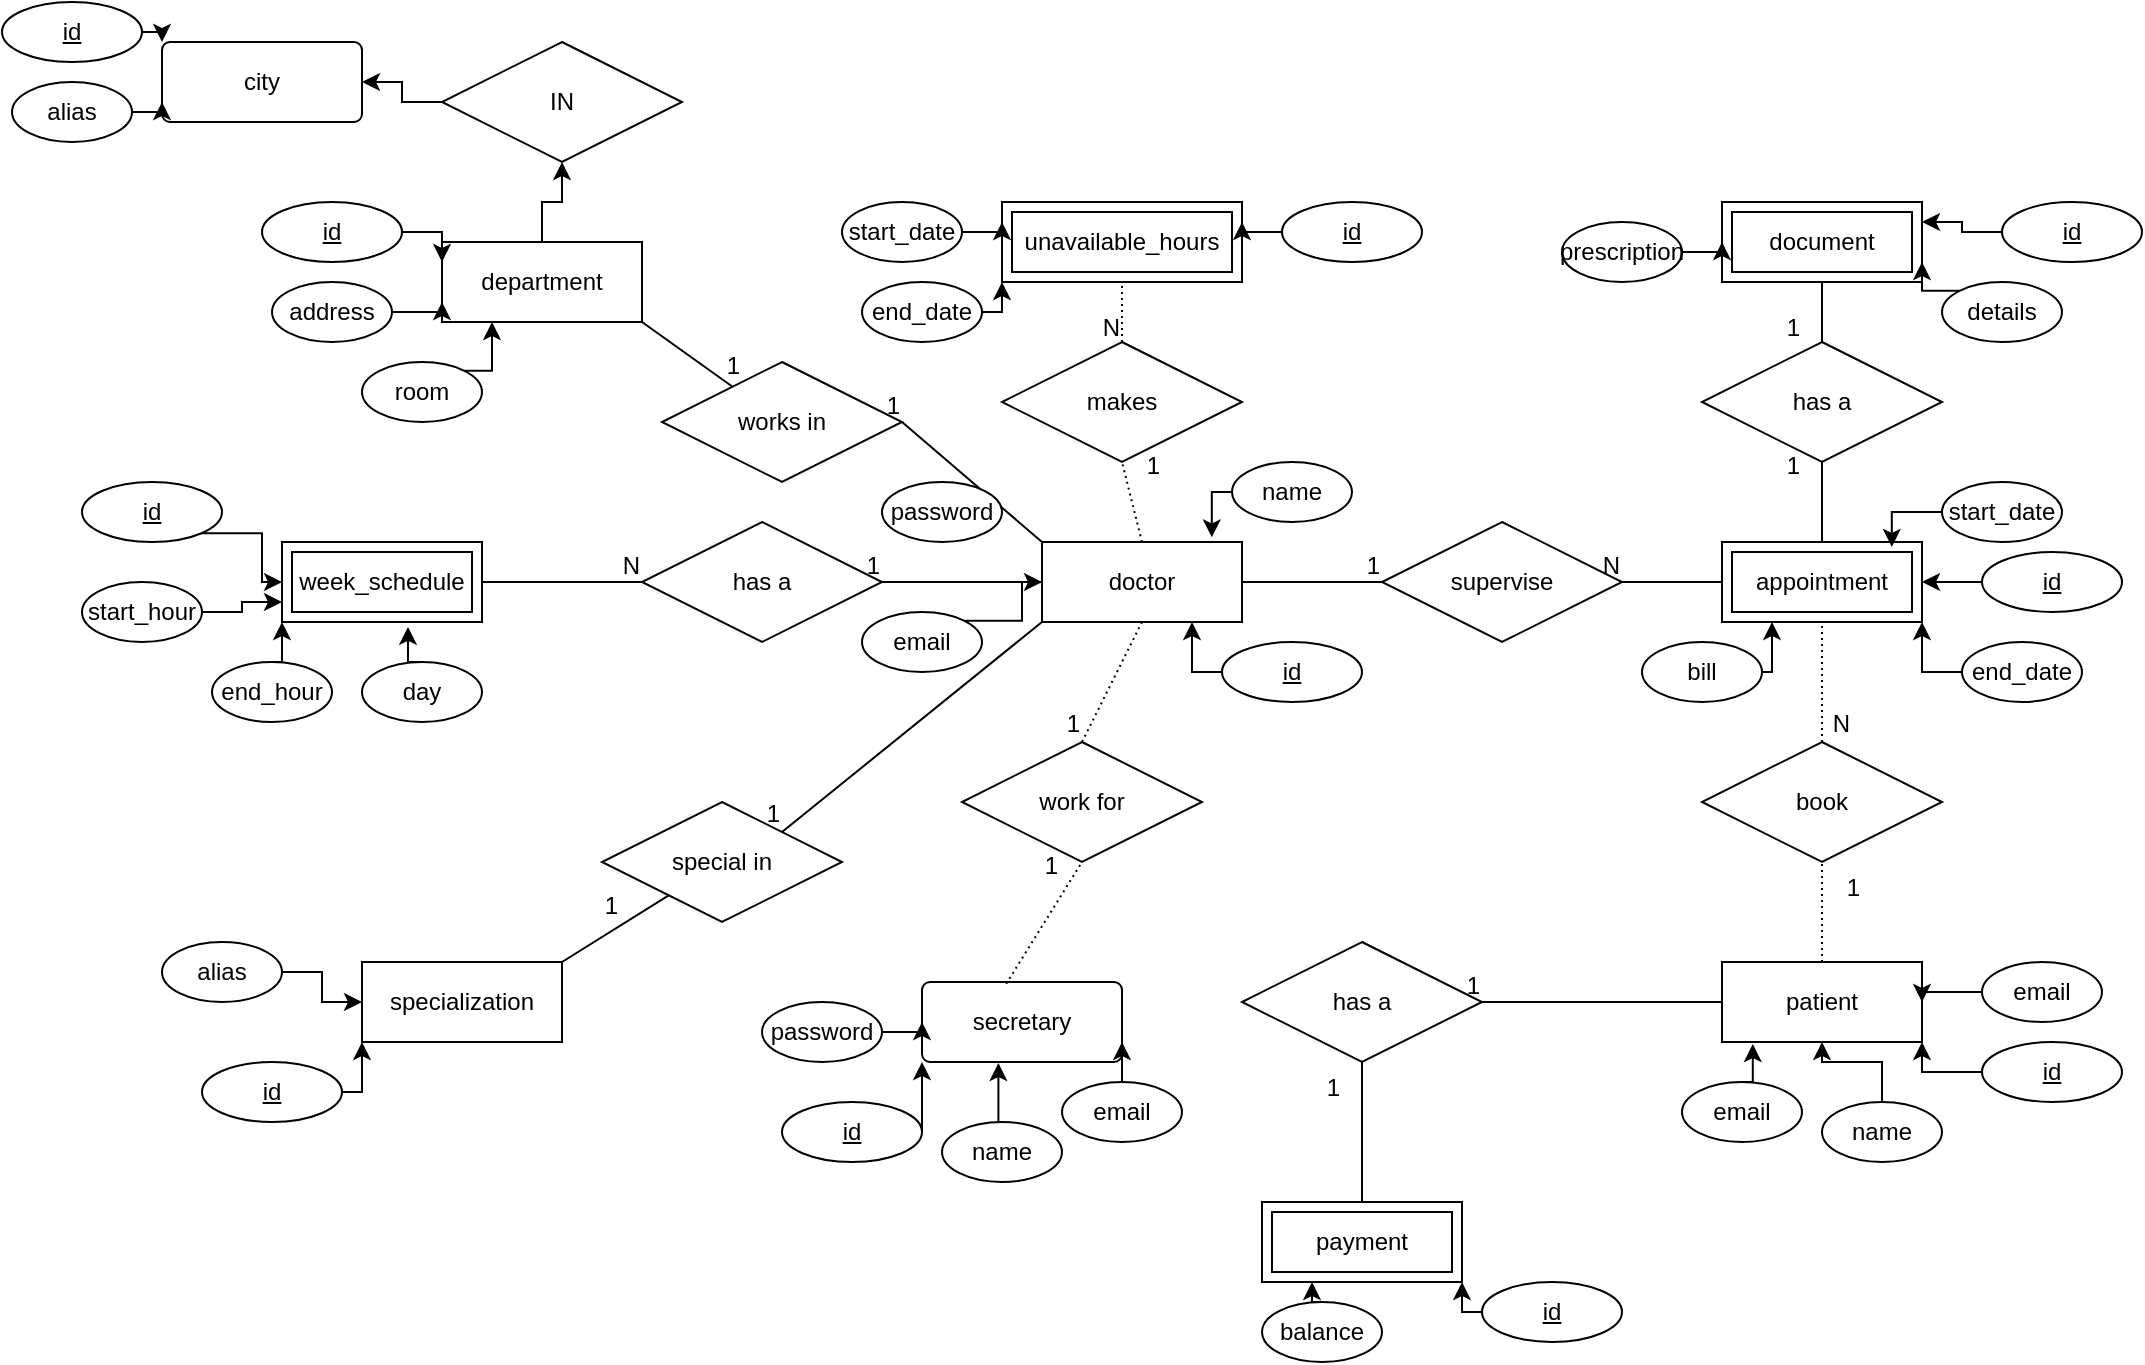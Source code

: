 <mxfile version="22.1.20" type="device">
  <diagram id="R2lEEEUBdFMjLlhIrx00" name="Page-1">
    <mxGraphModel dx="1477" dy="649" grid="1" gridSize="10" guides="1" tooltips="1" connect="1" arrows="1" fold="1" page="1" pageScale="1" pageWidth="1200" pageHeight="1920" math="0" shadow="0" extFonts="Permanent Marker^https://fonts.googleapis.com/css?family=Permanent+Marker">
      <root>
        <mxCell id="0" />
        <mxCell id="1" parent="0" />
        <mxCell id="HjqkrDRJ8IezmJWhLxWS-1" value="doctor" style="whiteSpace=wrap;html=1;align=center;" parent="1" vertex="1">
          <mxGeometry x="530" y="280" width="100" height="40" as="geometry" />
        </mxCell>
        <mxCell id="HjqkrDRJ8IezmJWhLxWS-2" value="appointment" style="shape=ext;margin=3;double=1;whiteSpace=wrap;html=1;align=center;" parent="1" vertex="1">
          <mxGeometry x="870" y="280" width="100" height="40" as="geometry" />
        </mxCell>
        <mxCell id="HjqkrDRJ8IezmJWhLxWS-3" value="patient" style="whiteSpace=wrap;html=1;align=center;" parent="1" vertex="1">
          <mxGeometry x="870" y="490" width="100" height="40" as="geometry" />
        </mxCell>
        <mxCell id="HjqkrDRJ8IezmJWhLxWS-4" value="supervise" style="shape=rhombus;perimeter=rhombusPerimeter;whiteSpace=wrap;html=1;align=center;" parent="1" vertex="1">
          <mxGeometry x="700" y="270" width="120" height="60" as="geometry" />
        </mxCell>
        <mxCell id="HjqkrDRJ8IezmJWhLxWS-5" value="book" style="shape=rhombus;perimeter=rhombusPerimeter;whiteSpace=wrap;html=1;align=center;" parent="1" vertex="1">
          <mxGeometry x="860" y="380" width="120" height="60" as="geometry" />
        </mxCell>
        <mxCell id="HjqkrDRJ8IezmJWhLxWS-6" value="secretary" style="rounded=1;arcSize=10;whiteSpace=wrap;html=1;align=center;" parent="1" vertex="1">
          <mxGeometry x="470" y="500" width="100" height="40" as="geometry" />
        </mxCell>
        <mxCell id="HjqkrDRJ8IezmJWhLxWS-7" value="work for" style="shape=rhombus;perimeter=rhombusPerimeter;whiteSpace=wrap;html=1;align=center;" parent="1" vertex="1">
          <mxGeometry x="490" y="380" width="120" height="60" as="geometry" />
        </mxCell>
        <mxCell id="HjqkrDRJ8IezmJWhLxWS-9" value="unavailable_hours" style="shape=ext;margin=3;double=1;whiteSpace=wrap;html=1;align=center;" parent="1" vertex="1">
          <mxGeometry x="510" y="110" width="120" height="40" as="geometry" />
        </mxCell>
        <mxCell id="HjqkrDRJ8IezmJWhLxWS-10" value="week_schedule" style="shape=ext;margin=3;double=1;whiteSpace=wrap;html=1;align=center;" parent="1" vertex="1">
          <mxGeometry x="150" y="280" width="100" height="40" as="geometry" />
        </mxCell>
        <mxCell id="HjqkrDRJ8IezmJWhLxWS-11" value="makes" style="shape=rhombus;perimeter=rhombusPerimeter;whiteSpace=wrap;html=1;align=center;" parent="1" vertex="1">
          <mxGeometry x="510" y="180" width="120" height="60" as="geometry" />
        </mxCell>
        <mxCell id="HjqkrDRJ8IezmJWhLxWS-12" value="has a" style="shape=rhombus;perimeter=rhombusPerimeter;whiteSpace=wrap;html=1;align=center;" parent="1" vertex="1">
          <mxGeometry x="330" y="270" width="120" height="60" as="geometry" />
        </mxCell>
        <mxCell id="HjqkrDRJ8IezmJWhLxWS-13" value="specialization" style="whiteSpace=wrap;html=1;align=center;" parent="1" vertex="1">
          <mxGeometry x="190" y="490" width="100" height="40" as="geometry" />
        </mxCell>
        <mxCell id="HjqkrDRJ8IezmJWhLxWS-14" value="special in" style="shape=rhombus;perimeter=rhombusPerimeter;whiteSpace=wrap;html=1;align=center;" parent="1" vertex="1">
          <mxGeometry x="310" y="410" width="120" height="60" as="geometry" />
        </mxCell>
        <mxCell id="KuMHuxVkpf0_pSYLcks3-3" style="edgeStyle=orthogonalEdgeStyle;rounded=0;orthogonalLoop=1;jettySize=auto;html=1;exitX=0.5;exitY=0;exitDx=0;exitDy=0;entryX=0.5;entryY=1;entryDx=0;entryDy=0;" edge="1" parent="1" source="HjqkrDRJ8IezmJWhLxWS-15" target="KuMHuxVkpf0_pSYLcks3-2">
          <mxGeometry relative="1" as="geometry" />
        </mxCell>
        <mxCell id="HjqkrDRJ8IezmJWhLxWS-15" value="department" style="whiteSpace=wrap;html=1;align=center;" parent="1" vertex="1">
          <mxGeometry x="230" y="130" width="100" height="40" as="geometry" />
        </mxCell>
        <mxCell id="HjqkrDRJ8IezmJWhLxWS-16" value="works in" style="shape=rhombus;perimeter=rhombusPerimeter;whiteSpace=wrap;html=1;align=center;" parent="1" vertex="1">
          <mxGeometry x="340" y="190" width="120" height="60" as="geometry" />
        </mxCell>
        <mxCell id="HjqkrDRJ8IezmJWhLxWS-18" value="payment" style="shape=ext;margin=3;double=1;whiteSpace=wrap;html=1;align=center;" parent="1" vertex="1">
          <mxGeometry x="640" y="610" width="100" height="40" as="geometry" />
        </mxCell>
        <mxCell id="HjqkrDRJ8IezmJWhLxWS-19" value="has a" style="shape=rhombus;perimeter=rhombusPerimeter;whiteSpace=wrap;html=1;align=center;" parent="1" vertex="1">
          <mxGeometry x="630" y="480" width="120" height="60" as="geometry" />
        </mxCell>
        <mxCell id="HjqkrDRJ8IezmJWhLxWS-24" value="" style="endArrow=none;html=1;rounded=0;" parent="1" source="HjqkrDRJ8IezmJWhLxWS-3" target="HjqkrDRJ8IezmJWhLxWS-19" edge="1">
          <mxGeometry relative="1" as="geometry">
            <mxPoint x="620" y="550" as="sourcePoint" />
            <mxPoint x="780" y="550" as="targetPoint" />
          </mxGeometry>
        </mxCell>
        <mxCell id="HjqkrDRJ8IezmJWhLxWS-25" value="1" style="resizable=0;html=1;whiteSpace=wrap;align=right;verticalAlign=bottom;" parent="HjqkrDRJ8IezmJWhLxWS-24" connectable="0" vertex="1">
          <mxGeometry x="1" relative="1" as="geometry" />
        </mxCell>
        <mxCell id="HjqkrDRJ8IezmJWhLxWS-26" value="" style="endArrow=none;html=1;rounded=0;exitX=0.5;exitY=0;exitDx=0;exitDy=0;entryX=0.5;entryY=1;entryDx=0;entryDy=0;" parent="1" source="HjqkrDRJ8IezmJWhLxWS-18" target="HjqkrDRJ8IezmJWhLxWS-19" edge="1">
          <mxGeometry relative="1" as="geometry">
            <mxPoint x="700" y="630" as="sourcePoint" />
            <mxPoint x="690" y="700" as="targetPoint" />
          </mxGeometry>
        </mxCell>
        <mxCell id="HjqkrDRJ8IezmJWhLxWS-27" value="1" style="resizable=0;html=1;whiteSpace=wrap;align=right;verticalAlign=bottom;" parent="HjqkrDRJ8IezmJWhLxWS-26" connectable="0" vertex="1">
          <mxGeometry x="1" relative="1" as="geometry">
            <mxPoint x="-10" y="21" as="offset" />
          </mxGeometry>
        </mxCell>
        <mxCell id="HjqkrDRJ8IezmJWhLxWS-28" value="" style="endArrow=none;html=1;rounded=0;exitX=1;exitY=0.5;exitDx=0;exitDy=0;entryX=0;entryY=0.5;entryDx=0;entryDy=0;" parent="1" source="HjqkrDRJ8IezmJWhLxWS-1" target="HjqkrDRJ8IezmJWhLxWS-4" edge="1">
          <mxGeometry relative="1" as="geometry">
            <mxPoint x="630" y="360" as="sourcePoint" />
            <mxPoint x="790" y="360" as="targetPoint" />
          </mxGeometry>
        </mxCell>
        <mxCell id="HjqkrDRJ8IezmJWhLxWS-29" value="1" style="resizable=0;html=1;whiteSpace=wrap;align=right;verticalAlign=bottom;" parent="HjqkrDRJ8IezmJWhLxWS-28" connectable="0" vertex="1">
          <mxGeometry x="1" relative="1" as="geometry" />
        </mxCell>
        <mxCell id="HjqkrDRJ8IezmJWhLxWS-30" value="" style="endArrow=none;html=1;rounded=0;entryX=1;entryY=0.5;entryDx=0;entryDy=0;exitX=0;exitY=0.5;exitDx=0;exitDy=0;" parent="1" source="HjqkrDRJ8IezmJWhLxWS-2" target="HjqkrDRJ8IezmJWhLxWS-4" edge="1">
          <mxGeometry relative="1" as="geometry">
            <mxPoint x="710" y="370" as="sourcePoint" />
            <mxPoint x="870" y="370" as="targetPoint" />
          </mxGeometry>
        </mxCell>
        <mxCell id="HjqkrDRJ8IezmJWhLxWS-31" value="N" style="resizable=0;html=1;whiteSpace=wrap;align=right;verticalAlign=bottom;" parent="HjqkrDRJ8IezmJWhLxWS-30" connectable="0" vertex="1">
          <mxGeometry x="1" relative="1" as="geometry" />
        </mxCell>
        <mxCell id="HjqkrDRJ8IezmJWhLxWS-34" value="" style="endArrow=none;html=1;rounded=0;dashed=1;dashPattern=1 2;entryX=0.5;entryY=1;entryDx=0;entryDy=0;exitX=0.5;exitY=0;exitDx=0;exitDy=0;" parent="1" source="HjqkrDRJ8IezmJWhLxWS-5" target="HjqkrDRJ8IezmJWhLxWS-2" edge="1">
          <mxGeometry relative="1" as="geometry">
            <mxPoint x="680" y="380" as="sourcePoint" />
            <mxPoint x="840" y="380" as="targetPoint" />
          </mxGeometry>
        </mxCell>
        <mxCell id="HjqkrDRJ8IezmJWhLxWS-36" value="" style="endArrow=none;html=1;rounded=0;dashed=1;dashPattern=1 2;exitX=0.421;exitY=0.023;exitDx=0;exitDy=0;exitPerimeter=0;entryX=0.5;entryY=1;entryDx=0;entryDy=0;" parent="1" source="HjqkrDRJ8IezmJWhLxWS-6" target="HjqkrDRJ8IezmJWhLxWS-7" edge="1">
          <mxGeometry relative="1" as="geometry">
            <mxPoint x="490" y="470" as="sourcePoint" />
            <mxPoint x="650" y="470" as="targetPoint" />
          </mxGeometry>
        </mxCell>
        <mxCell id="HjqkrDRJ8IezmJWhLxWS-37" value="1" style="resizable=0;html=1;whiteSpace=wrap;align=right;verticalAlign=bottom;" parent="HjqkrDRJ8IezmJWhLxWS-36" connectable="0" vertex="1">
          <mxGeometry x="1" relative="1" as="geometry">
            <mxPoint x="-10" y="10" as="offset" />
          </mxGeometry>
        </mxCell>
        <mxCell id="HjqkrDRJ8IezmJWhLxWS-38" value="" style="endArrow=none;html=1;rounded=0;dashed=1;dashPattern=1 2;entryX=0.5;entryY=0;entryDx=0;entryDy=0;exitX=0.5;exitY=1;exitDx=0;exitDy=0;" parent="1" source="HjqkrDRJ8IezmJWhLxWS-1" target="HjqkrDRJ8IezmJWhLxWS-7" edge="1">
          <mxGeometry relative="1" as="geometry">
            <mxPoint x="450" y="350" as="sourcePoint" />
            <mxPoint x="610" y="350" as="targetPoint" />
          </mxGeometry>
        </mxCell>
        <mxCell id="HjqkrDRJ8IezmJWhLxWS-39" value="1" style="resizable=0;html=1;whiteSpace=wrap;align=right;verticalAlign=bottom;" parent="HjqkrDRJ8IezmJWhLxWS-38" connectable="0" vertex="1">
          <mxGeometry x="1" relative="1" as="geometry" />
        </mxCell>
        <mxCell id="HjqkrDRJ8IezmJWhLxWS-42" value="" style="endArrow=none;html=1;rounded=0;entryX=1;entryY=0.5;entryDx=0;entryDy=0;exitX=0;exitY=0.5;exitDx=0;exitDy=0;" parent="1" source="HjqkrDRJ8IezmJWhLxWS-1" target="HjqkrDRJ8IezmJWhLxWS-12" edge="1">
          <mxGeometry relative="1" as="geometry">
            <mxPoint x="350" y="350" as="sourcePoint" />
            <mxPoint x="510" y="350" as="targetPoint" />
          </mxGeometry>
        </mxCell>
        <mxCell id="HjqkrDRJ8IezmJWhLxWS-43" value="1" style="resizable=0;html=1;whiteSpace=wrap;align=right;verticalAlign=bottom;" parent="HjqkrDRJ8IezmJWhLxWS-42" connectable="0" vertex="1">
          <mxGeometry x="1" relative="1" as="geometry" />
        </mxCell>
        <mxCell id="HjqkrDRJ8IezmJWhLxWS-44" value="" style="endArrow=none;html=1;rounded=0;dashed=1;dashPattern=1 2;exitX=0.5;exitY=0;exitDx=0;exitDy=0;entryX=0.5;entryY=1;entryDx=0;entryDy=0;" parent="1" source="HjqkrDRJ8IezmJWhLxWS-1" target="HjqkrDRJ8IezmJWhLxWS-11" edge="1">
          <mxGeometry relative="1" as="geometry">
            <mxPoint x="580" y="260" as="sourcePoint" />
            <mxPoint x="740" y="260" as="targetPoint" />
          </mxGeometry>
        </mxCell>
        <mxCell id="HjqkrDRJ8IezmJWhLxWS-45" value="1" style="resizable=0;html=1;whiteSpace=wrap;align=right;verticalAlign=bottom;" parent="HjqkrDRJ8IezmJWhLxWS-44" connectable="0" vertex="1">
          <mxGeometry x="1" relative="1" as="geometry">
            <mxPoint x="20" y="10" as="offset" />
          </mxGeometry>
        </mxCell>
        <mxCell id="HjqkrDRJ8IezmJWhLxWS-46" value="" style="endArrow=none;html=1;rounded=0;dashed=1;dashPattern=1 2;entryX=0.5;entryY=1;entryDx=0;entryDy=0;" parent="1" source="HjqkrDRJ8IezmJWhLxWS-11" target="HjqkrDRJ8IezmJWhLxWS-9" edge="1">
          <mxGeometry relative="1" as="geometry">
            <mxPoint x="570" y="180" as="sourcePoint" />
            <mxPoint x="730" y="180" as="targetPoint" />
          </mxGeometry>
        </mxCell>
        <mxCell id="HjqkrDRJ8IezmJWhLxWS-47" value="N" style="resizable=0;html=1;whiteSpace=wrap;align=right;verticalAlign=bottom;" parent="HjqkrDRJ8IezmJWhLxWS-46" connectable="0" vertex="1">
          <mxGeometry x="1" relative="1" as="geometry">
            <mxPoint y="31" as="offset" />
          </mxGeometry>
        </mxCell>
        <mxCell id="HjqkrDRJ8IezmJWhLxWS-48" value="" style="endArrow=none;html=1;rounded=0;exitX=0;exitY=0;exitDx=0;exitDy=0;entryX=1;entryY=0.5;entryDx=0;entryDy=0;" parent="1" source="HjqkrDRJ8IezmJWhLxWS-1" target="HjqkrDRJ8IezmJWhLxWS-16" edge="1">
          <mxGeometry relative="1" as="geometry">
            <mxPoint x="440" y="260" as="sourcePoint" />
            <mxPoint x="600" y="260" as="targetPoint" />
          </mxGeometry>
        </mxCell>
        <mxCell id="HjqkrDRJ8IezmJWhLxWS-49" value="1" style="resizable=0;html=1;whiteSpace=wrap;align=right;verticalAlign=bottom;" parent="HjqkrDRJ8IezmJWhLxWS-48" connectable="0" vertex="1">
          <mxGeometry x="1" relative="1" as="geometry" />
        </mxCell>
        <mxCell id="HjqkrDRJ8IezmJWhLxWS-50" value="" style="endArrow=none;html=1;rounded=0;entryX=1;entryY=1;entryDx=0;entryDy=0;" parent="1" source="HjqkrDRJ8IezmJWhLxWS-16" target="HjqkrDRJ8IezmJWhLxWS-15" edge="1">
          <mxGeometry relative="1" as="geometry">
            <mxPoint x="220" y="200" as="sourcePoint" />
            <mxPoint x="380" y="200" as="targetPoint" />
          </mxGeometry>
        </mxCell>
        <mxCell id="HjqkrDRJ8IezmJWhLxWS-51" value="1" style="resizable=0;html=1;whiteSpace=wrap;align=right;verticalAlign=bottom;" parent="HjqkrDRJ8IezmJWhLxWS-50" connectable="0" vertex="1">
          <mxGeometry x="1" relative="1" as="geometry">
            <mxPoint x="50" y="30" as="offset" />
          </mxGeometry>
        </mxCell>
        <mxCell id="HjqkrDRJ8IezmJWhLxWS-55" value="" style="endArrow=none;html=1;rounded=0;entryX=0;entryY=0.5;entryDx=0;entryDy=0;exitX=1;exitY=0.5;exitDx=0;exitDy=0;" parent="1" source="HjqkrDRJ8IezmJWhLxWS-10" target="HjqkrDRJ8IezmJWhLxWS-12" edge="1">
          <mxGeometry relative="1" as="geometry">
            <mxPoint x="160" y="390" as="sourcePoint" />
            <mxPoint x="320" y="390" as="targetPoint" />
          </mxGeometry>
        </mxCell>
        <mxCell id="HjqkrDRJ8IezmJWhLxWS-56" value="N" style="resizable=0;html=1;whiteSpace=wrap;align=right;verticalAlign=bottom;" parent="HjqkrDRJ8IezmJWhLxWS-55" connectable="0" vertex="1">
          <mxGeometry x="1" relative="1" as="geometry" />
        </mxCell>
        <mxCell id="HjqkrDRJ8IezmJWhLxWS-57" value="" style="endArrow=none;html=1;rounded=0;entryX=1;entryY=0;entryDx=0;entryDy=0;exitX=0;exitY=1;exitDx=0;exitDy=0;" parent="1" source="HjqkrDRJ8IezmJWhLxWS-1" target="HjqkrDRJ8IezmJWhLxWS-14" edge="1">
          <mxGeometry relative="1" as="geometry">
            <mxPoint x="240" y="350" as="sourcePoint" />
            <mxPoint x="400" y="350" as="targetPoint" />
          </mxGeometry>
        </mxCell>
        <mxCell id="HjqkrDRJ8IezmJWhLxWS-58" value="1" style="resizable=0;html=1;whiteSpace=wrap;align=right;verticalAlign=bottom;" parent="HjqkrDRJ8IezmJWhLxWS-57" connectable="0" vertex="1">
          <mxGeometry x="1" relative="1" as="geometry" />
        </mxCell>
        <mxCell id="HjqkrDRJ8IezmJWhLxWS-59" value="" style="endArrow=none;html=1;rounded=0;entryX=1;entryY=0;entryDx=0;entryDy=0;" parent="1" source="HjqkrDRJ8IezmJWhLxWS-14" target="HjqkrDRJ8IezmJWhLxWS-13" edge="1">
          <mxGeometry relative="1" as="geometry">
            <mxPoint x="130" y="420" as="sourcePoint" />
            <mxPoint x="290" y="420" as="targetPoint" />
          </mxGeometry>
        </mxCell>
        <mxCell id="HjqkrDRJ8IezmJWhLxWS-60" value="1" style="resizable=0;html=1;whiteSpace=wrap;align=right;verticalAlign=bottom;" parent="HjqkrDRJ8IezmJWhLxWS-59" connectable="0" vertex="1">
          <mxGeometry x="1" relative="1" as="geometry">
            <mxPoint x="30" y="-20" as="offset" />
          </mxGeometry>
        </mxCell>
        <mxCell id="HjqkrDRJ8IezmJWhLxWS-62" value="document" style="shape=ext;margin=3;double=1;whiteSpace=wrap;html=1;align=center;" parent="1" vertex="1">
          <mxGeometry x="870" y="110" width="100" height="40" as="geometry" />
        </mxCell>
        <mxCell id="HjqkrDRJ8IezmJWhLxWS-63" value="has a" style="shape=rhombus;perimeter=rhombusPerimeter;whiteSpace=wrap;html=1;align=center;" parent="1" vertex="1">
          <mxGeometry x="860" y="180" width="120" height="60" as="geometry" />
        </mxCell>
        <mxCell id="HjqkrDRJ8IezmJWhLxWS-64" value="" style="endArrow=none;html=1;rounded=0;entryX=0.5;entryY=1;entryDx=0;entryDy=0;exitX=0.5;exitY=0;exitDx=0;exitDy=0;" parent="1" source="HjqkrDRJ8IezmJWhLxWS-2" target="HjqkrDRJ8IezmJWhLxWS-63" edge="1">
          <mxGeometry relative="1" as="geometry">
            <mxPoint x="810" y="260" as="sourcePoint" />
            <mxPoint x="970" y="260" as="targetPoint" />
          </mxGeometry>
        </mxCell>
        <mxCell id="HjqkrDRJ8IezmJWhLxWS-65" value="1" style="resizable=0;html=1;whiteSpace=wrap;align=right;verticalAlign=bottom;" parent="HjqkrDRJ8IezmJWhLxWS-64" connectable="0" vertex="1">
          <mxGeometry x="1" relative="1" as="geometry">
            <mxPoint x="-10" y="10" as="offset" />
          </mxGeometry>
        </mxCell>
        <mxCell id="HjqkrDRJ8IezmJWhLxWS-66" value="" style="endArrow=none;html=1;rounded=0;entryX=0.5;entryY=1;entryDx=0;entryDy=0;exitX=0.5;exitY=0;exitDx=0;exitDy=0;" parent="1" source="HjqkrDRJ8IezmJWhLxWS-63" target="HjqkrDRJ8IezmJWhLxWS-62" edge="1">
          <mxGeometry relative="1" as="geometry">
            <mxPoint x="720" y="180" as="sourcePoint" />
            <mxPoint x="880" y="180" as="targetPoint" />
          </mxGeometry>
        </mxCell>
        <mxCell id="HjqkrDRJ8IezmJWhLxWS-67" value="1" style="resizable=0;html=1;whiteSpace=wrap;align=right;verticalAlign=bottom;" parent="HjqkrDRJ8IezmJWhLxWS-66" connectable="0" vertex="1">
          <mxGeometry x="1" relative="1" as="geometry">
            <mxPoint x="-10" y="31" as="offset" />
          </mxGeometry>
        </mxCell>
        <mxCell id="HjqkrDRJ8IezmJWhLxWS-70" value="" style="endArrow=none;html=1;rounded=0;dashed=1;dashPattern=1 2;exitX=0.5;exitY=0;exitDx=0;exitDy=0;entryX=0.5;entryY=1;entryDx=0;entryDy=0;" parent="1" source="HjqkrDRJ8IezmJWhLxWS-3" target="HjqkrDRJ8IezmJWhLxWS-5" edge="1">
          <mxGeometry relative="1" as="geometry">
            <mxPoint x="900" y="460" as="sourcePoint" />
            <mxPoint x="1060" y="460" as="targetPoint" />
          </mxGeometry>
        </mxCell>
        <mxCell id="HjqkrDRJ8IezmJWhLxWS-71" value="1" style="resizable=0;html=1;whiteSpace=wrap;align=right;verticalAlign=bottom;" parent="HjqkrDRJ8IezmJWhLxWS-70" connectable="0" vertex="1">
          <mxGeometry x="1" relative="1" as="geometry">
            <mxPoint x="20" y="21" as="offset" />
          </mxGeometry>
        </mxCell>
        <mxCell id="HjqkrDRJ8IezmJWhLxWS-72" value="N" style="resizable=0;html=1;whiteSpace=wrap;align=right;verticalAlign=bottom;" parent="1" connectable="0" vertex="1">
          <mxGeometry x="930" y="390.002" as="geometry">
            <mxPoint x="5" y="-11" as="offset" />
          </mxGeometry>
        </mxCell>
        <mxCell id="pNNl9wWvQv2_d3Wa4iCp-19" style="edgeStyle=orthogonalEdgeStyle;rounded=0;orthogonalLoop=1;jettySize=auto;html=1;exitX=0;exitY=0.5;exitDx=0;exitDy=0;entryX=1;entryY=0.25;entryDx=0;entryDy=0;" parent="1" source="pNNl9wWvQv2_d3Wa4iCp-1" target="HjqkrDRJ8IezmJWhLxWS-9" edge="1">
          <mxGeometry relative="1" as="geometry" />
        </mxCell>
        <mxCell id="pNNl9wWvQv2_d3Wa4iCp-1" value="id" style="ellipse;whiteSpace=wrap;html=1;align=center;fontStyle=4;" parent="1" vertex="1">
          <mxGeometry x="650" y="110" width="70" height="30" as="geometry" />
        </mxCell>
        <mxCell id="pNNl9wWvQv2_d3Wa4iCp-12" style="edgeStyle=orthogonalEdgeStyle;rounded=0;orthogonalLoop=1;jettySize=auto;html=1;exitX=0;exitY=0.5;exitDx=0;exitDy=0;entryX=1;entryY=0.5;entryDx=0;entryDy=0;" parent="1" source="pNNl9wWvQv2_d3Wa4iCp-2" target="HjqkrDRJ8IezmJWhLxWS-2" edge="1">
          <mxGeometry relative="1" as="geometry" />
        </mxCell>
        <mxCell id="pNNl9wWvQv2_d3Wa4iCp-2" value="id" style="ellipse;whiteSpace=wrap;html=1;align=center;fontStyle=4;" parent="1" vertex="1">
          <mxGeometry x="1000" y="285" width="70" height="30" as="geometry" />
        </mxCell>
        <mxCell id="pNNl9wWvQv2_d3Wa4iCp-11" style="edgeStyle=orthogonalEdgeStyle;rounded=0;orthogonalLoop=1;jettySize=auto;html=1;exitX=0;exitY=0.5;exitDx=0;exitDy=0;entryX=1;entryY=0.25;entryDx=0;entryDy=0;" parent="1" source="pNNl9wWvQv2_d3Wa4iCp-3" target="HjqkrDRJ8IezmJWhLxWS-62" edge="1">
          <mxGeometry relative="1" as="geometry" />
        </mxCell>
        <mxCell id="pNNl9wWvQv2_d3Wa4iCp-3" value="id" style="ellipse;whiteSpace=wrap;html=1;align=center;fontStyle=4;" parent="1" vertex="1">
          <mxGeometry x="1010" y="110" width="70" height="30" as="geometry" />
        </mxCell>
        <mxCell id="pNNl9wWvQv2_d3Wa4iCp-20" style="edgeStyle=orthogonalEdgeStyle;rounded=0;orthogonalLoop=1;jettySize=auto;html=1;exitX=0;exitY=0.5;exitDx=0;exitDy=0;entryX=0.75;entryY=1;entryDx=0;entryDy=0;" parent="1" source="pNNl9wWvQv2_d3Wa4iCp-4" target="HjqkrDRJ8IezmJWhLxWS-1" edge="1">
          <mxGeometry relative="1" as="geometry" />
        </mxCell>
        <mxCell id="pNNl9wWvQv2_d3Wa4iCp-4" value="id" style="ellipse;whiteSpace=wrap;html=1;align=center;fontStyle=4;" parent="1" vertex="1">
          <mxGeometry x="620" y="330" width="70" height="30" as="geometry" />
        </mxCell>
        <mxCell id="pNNl9wWvQv2_d3Wa4iCp-18" style="edgeStyle=orthogonalEdgeStyle;rounded=0;orthogonalLoop=1;jettySize=auto;html=1;exitX=1;exitY=0.5;exitDx=0;exitDy=0;entryX=0;entryY=0.25;entryDx=0;entryDy=0;" parent="1" source="pNNl9wWvQv2_d3Wa4iCp-5" target="HjqkrDRJ8IezmJWhLxWS-15" edge="1">
          <mxGeometry relative="1" as="geometry" />
        </mxCell>
        <mxCell id="pNNl9wWvQv2_d3Wa4iCp-5" value="id" style="ellipse;whiteSpace=wrap;html=1;align=center;fontStyle=4;" parent="1" vertex="1">
          <mxGeometry x="140" y="110" width="70" height="30" as="geometry" />
        </mxCell>
        <mxCell id="pNNl9wWvQv2_d3Wa4iCp-13" style="edgeStyle=orthogonalEdgeStyle;rounded=0;orthogonalLoop=1;jettySize=auto;html=1;exitX=0;exitY=0.5;exitDx=0;exitDy=0;entryX=1;entryY=1;entryDx=0;entryDy=0;" parent="1" source="pNNl9wWvQv2_d3Wa4iCp-6" target="HjqkrDRJ8IezmJWhLxWS-3" edge="1">
          <mxGeometry relative="1" as="geometry" />
        </mxCell>
        <mxCell id="pNNl9wWvQv2_d3Wa4iCp-6" value="id" style="ellipse;whiteSpace=wrap;html=1;align=center;fontStyle=4;" parent="1" vertex="1">
          <mxGeometry x="1000" y="530" width="70" height="30" as="geometry" />
        </mxCell>
        <mxCell id="pNNl9wWvQv2_d3Wa4iCp-14" style="edgeStyle=orthogonalEdgeStyle;rounded=0;orthogonalLoop=1;jettySize=auto;html=1;exitX=0;exitY=0.5;exitDx=0;exitDy=0;entryX=1;entryY=1;entryDx=0;entryDy=0;" parent="1" source="pNNl9wWvQv2_d3Wa4iCp-7" target="HjqkrDRJ8IezmJWhLxWS-18" edge="1">
          <mxGeometry relative="1" as="geometry" />
        </mxCell>
        <mxCell id="pNNl9wWvQv2_d3Wa4iCp-7" value="id" style="ellipse;whiteSpace=wrap;html=1;align=center;fontStyle=4;" parent="1" vertex="1">
          <mxGeometry x="750" y="650" width="70" height="30" as="geometry" />
        </mxCell>
        <mxCell id="pNNl9wWvQv2_d3Wa4iCp-15" style="edgeStyle=orthogonalEdgeStyle;rounded=0;orthogonalLoop=1;jettySize=auto;html=1;exitX=1;exitY=0.5;exitDx=0;exitDy=0;entryX=0;entryY=1;entryDx=0;entryDy=0;" parent="1" source="pNNl9wWvQv2_d3Wa4iCp-8" target="HjqkrDRJ8IezmJWhLxWS-6" edge="1">
          <mxGeometry relative="1" as="geometry" />
        </mxCell>
        <mxCell id="pNNl9wWvQv2_d3Wa4iCp-8" value="id" style="ellipse;whiteSpace=wrap;html=1;align=center;fontStyle=4;" parent="1" vertex="1">
          <mxGeometry x="400" y="560" width="70" height="30" as="geometry" />
        </mxCell>
        <mxCell id="pNNl9wWvQv2_d3Wa4iCp-17" style="edgeStyle=orthogonalEdgeStyle;rounded=0;orthogonalLoop=1;jettySize=auto;html=1;exitX=1;exitY=1;exitDx=0;exitDy=0;entryX=0;entryY=0.5;entryDx=0;entryDy=0;" parent="1" source="pNNl9wWvQv2_d3Wa4iCp-9" target="HjqkrDRJ8IezmJWhLxWS-10" edge="1">
          <mxGeometry relative="1" as="geometry" />
        </mxCell>
        <mxCell id="pNNl9wWvQv2_d3Wa4iCp-9" value="id" style="ellipse;whiteSpace=wrap;html=1;align=center;fontStyle=4;" parent="1" vertex="1">
          <mxGeometry x="50" y="250" width="70" height="30" as="geometry" />
        </mxCell>
        <mxCell id="pNNl9wWvQv2_d3Wa4iCp-21" style="edgeStyle=orthogonalEdgeStyle;rounded=0;orthogonalLoop=1;jettySize=auto;html=1;exitX=1;exitY=0.5;exitDx=0;exitDy=0;entryX=0;entryY=1;entryDx=0;entryDy=0;" parent="1" source="pNNl9wWvQv2_d3Wa4iCp-16" target="HjqkrDRJ8IezmJWhLxWS-13" edge="1">
          <mxGeometry relative="1" as="geometry" />
        </mxCell>
        <mxCell id="pNNl9wWvQv2_d3Wa4iCp-16" value="id" style="ellipse;whiteSpace=wrap;html=1;align=center;fontStyle=4;" parent="1" vertex="1">
          <mxGeometry x="110" y="540" width="70" height="30" as="geometry" />
        </mxCell>
        <mxCell id="pNNl9wWvQv2_d3Wa4iCp-24" value="name" style="ellipse;whiteSpace=wrap;html=1;align=center;" parent="1" vertex="1">
          <mxGeometry x="480" y="570" width="60" height="30" as="geometry" />
        </mxCell>
        <mxCell id="pNNl9wWvQv2_d3Wa4iCp-27" style="edgeStyle=orthogonalEdgeStyle;rounded=0;orthogonalLoop=1;jettySize=auto;html=1;exitX=0.5;exitY=0;exitDx=0;exitDy=0;entryX=0.5;entryY=1;entryDx=0;entryDy=0;" parent="1" source="pNNl9wWvQv2_d3Wa4iCp-25" target="HjqkrDRJ8IezmJWhLxWS-3" edge="1">
          <mxGeometry relative="1" as="geometry" />
        </mxCell>
        <mxCell id="pNNl9wWvQv2_d3Wa4iCp-25" value="name" style="ellipse;whiteSpace=wrap;html=1;align=center;" parent="1" vertex="1">
          <mxGeometry x="920" y="560" width="60" height="30" as="geometry" />
        </mxCell>
        <mxCell id="pNNl9wWvQv2_d3Wa4iCp-26" value="name" style="ellipse;whiteSpace=wrap;html=1;align=center;" parent="1" vertex="1">
          <mxGeometry x="625" y="240" width="60" height="30" as="geometry" />
        </mxCell>
        <mxCell id="pNNl9wWvQv2_d3Wa4iCp-28" style="edgeStyle=orthogonalEdgeStyle;rounded=0;orthogonalLoop=1;jettySize=auto;html=1;exitX=0.5;exitY=0;exitDx=0;exitDy=0;entryX=0.382;entryY=1.013;entryDx=0;entryDy=0;entryPerimeter=0;" parent="1" source="pNNl9wWvQv2_d3Wa4iCp-24" target="HjqkrDRJ8IezmJWhLxWS-6" edge="1">
          <mxGeometry relative="1" as="geometry" />
        </mxCell>
        <mxCell id="pNNl9wWvQv2_d3Wa4iCp-29" style="edgeStyle=orthogonalEdgeStyle;rounded=0;orthogonalLoop=1;jettySize=auto;html=1;exitX=0;exitY=0.5;exitDx=0;exitDy=0;entryX=0.849;entryY=-0.058;entryDx=0;entryDy=0;entryPerimeter=0;" parent="1" source="pNNl9wWvQv2_d3Wa4iCp-26" target="HjqkrDRJ8IezmJWhLxWS-1" edge="1">
          <mxGeometry relative="1" as="geometry" />
        </mxCell>
        <mxCell id="pNNl9wWvQv2_d3Wa4iCp-30" value="email" style="ellipse;whiteSpace=wrap;html=1;align=center;" parent="1" vertex="1">
          <mxGeometry x="850" y="550" width="60" height="30" as="geometry" />
        </mxCell>
        <mxCell id="pNNl9wWvQv2_d3Wa4iCp-37" style="edgeStyle=orthogonalEdgeStyle;rounded=0;orthogonalLoop=1;jettySize=auto;html=1;exitX=0.5;exitY=0;exitDx=0;exitDy=0;entryX=1;entryY=0.75;entryDx=0;entryDy=0;" parent="1" source="pNNl9wWvQv2_d3Wa4iCp-34" target="HjqkrDRJ8IezmJWhLxWS-6" edge="1">
          <mxGeometry relative="1" as="geometry" />
        </mxCell>
        <mxCell id="pNNl9wWvQv2_d3Wa4iCp-34" value="email" style="ellipse;whiteSpace=wrap;html=1;align=center;" parent="1" vertex="1">
          <mxGeometry x="540" y="550" width="60" height="30" as="geometry" />
        </mxCell>
        <mxCell id="pNNl9wWvQv2_d3Wa4iCp-36" style="edgeStyle=orthogonalEdgeStyle;rounded=0;orthogonalLoop=1;jettySize=auto;html=1;exitX=1;exitY=0;exitDx=0;exitDy=0;entryX=0;entryY=0.5;entryDx=0;entryDy=0;" parent="1" source="pNNl9wWvQv2_d3Wa4iCp-35" target="HjqkrDRJ8IezmJWhLxWS-1" edge="1">
          <mxGeometry relative="1" as="geometry" />
        </mxCell>
        <mxCell id="pNNl9wWvQv2_d3Wa4iCp-35" value="email" style="ellipse;whiteSpace=wrap;html=1;align=center;" parent="1" vertex="1">
          <mxGeometry x="440" y="315" width="60" height="30" as="geometry" />
        </mxCell>
        <mxCell id="pNNl9wWvQv2_d3Wa4iCp-38" style="edgeStyle=orthogonalEdgeStyle;rounded=0;orthogonalLoop=1;jettySize=auto;html=1;exitX=0.5;exitY=0;exitDx=0;exitDy=0;entryX=0.154;entryY=1.025;entryDx=0;entryDy=0;entryPerimeter=0;" parent="1" source="pNNl9wWvQv2_d3Wa4iCp-30" target="HjqkrDRJ8IezmJWhLxWS-3" edge="1">
          <mxGeometry relative="1" as="geometry" />
        </mxCell>
        <mxCell id="pNNl9wWvQv2_d3Wa4iCp-39" value="password" style="ellipse;whiteSpace=wrap;html=1;align=center;" parent="1" vertex="1">
          <mxGeometry x="450" y="250" width="60" height="30" as="geometry" />
        </mxCell>
        <mxCell id="pNNl9wWvQv2_d3Wa4iCp-43" style="edgeStyle=orthogonalEdgeStyle;rounded=0;orthogonalLoop=1;jettySize=auto;html=1;exitX=0;exitY=0.5;exitDx=0;exitDy=0;entryX=1;entryY=0.5;entryDx=0;entryDy=0;" parent="1" source="pNNl9wWvQv2_d3Wa4iCp-40" target="HjqkrDRJ8IezmJWhLxWS-3" edge="1">
          <mxGeometry relative="1" as="geometry" />
        </mxCell>
        <mxCell id="pNNl9wWvQv2_d3Wa4iCp-40" value="email" style="ellipse;whiteSpace=wrap;html=1;align=center;" parent="1" vertex="1">
          <mxGeometry x="1000" y="490" width="60" height="30" as="geometry" />
        </mxCell>
        <mxCell id="pNNl9wWvQv2_d3Wa4iCp-42" style="edgeStyle=orthogonalEdgeStyle;rounded=0;orthogonalLoop=1;jettySize=auto;html=1;exitX=1;exitY=0.5;exitDx=0;exitDy=0;entryX=0;entryY=0.5;entryDx=0;entryDy=0;" parent="1" source="pNNl9wWvQv2_d3Wa4iCp-41" target="HjqkrDRJ8IezmJWhLxWS-6" edge="1">
          <mxGeometry relative="1" as="geometry" />
        </mxCell>
        <mxCell id="pNNl9wWvQv2_d3Wa4iCp-41" value="password" style="ellipse;whiteSpace=wrap;html=1;align=center;" parent="1" vertex="1">
          <mxGeometry x="390" y="510" width="60" height="30" as="geometry" />
        </mxCell>
        <mxCell id="pNNl9wWvQv2_d3Wa4iCp-44" value="start_date" style="ellipse;whiteSpace=wrap;html=1;align=center;" parent="1" vertex="1">
          <mxGeometry x="980" y="250" width="60" height="30" as="geometry" />
        </mxCell>
        <mxCell id="pNNl9wWvQv2_d3Wa4iCp-46" style="edgeStyle=orthogonalEdgeStyle;rounded=0;orthogonalLoop=1;jettySize=auto;html=1;exitX=1;exitY=0.5;exitDx=0;exitDy=0;entryX=0;entryY=0.25;entryDx=0;entryDy=0;" parent="1" source="pNNl9wWvQv2_d3Wa4iCp-45" target="HjqkrDRJ8IezmJWhLxWS-9" edge="1">
          <mxGeometry relative="1" as="geometry" />
        </mxCell>
        <mxCell id="pNNl9wWvQv2_d3Wa4iCp-45" value="start_date" style="ellipse;whiteSpace=wrap;html=1;align=center;" parent="1" vertex="1">
          <mxGeometry x="430" y="110" width="60" height="30" as="geometry" />
        </mxCell>
        <mxCell id="pNNl9wWvQv2_d3Wa4iCp-47" style="edgeStyle=orthogonalEdgeStyle;rounded=0;orthogonalLoop=1;jettySize=auto;html=1;exitX=0;exitY=0.5;exitDx=0;exitDy=0;entryX=0.849;entryY=0.061;entryDx=0;entryDy=0;entryPerimeter=0;" parent="1" source="pNNl9wWvQv2_d3Wa4iCp-44" target="HjqkrDRJ8IezmJWhLxWS-2" edge="1">
          <mxGeometry relative="1" as="geometry" />
        </mxCell>
        <mxCell id="pNNl9wWvQv2_d3Wa4iCp-50" style="edgeStyle=orthogonalEdgeStyle;rounded=0;orthogonalLoop=1;jettySize=auto;html=1;exitX=0;exitY=0.5;exitDx=0;exitDy=0;entryX=1;entryY=1;entryDx=0;entryDy=0;" parent="1" source="pNNl9wWvQv2_d3Wa4iCp-48" target="HjqkrDRJ8IezmJWhLxWS-2" edge="1">
          <mxGeometry relative="1" as="geometry" />
        </mxCell>
        <mxCell id="pNNl9wWvQv2_d3Wa4iCp-48" value="end_date" style="ellipse;whiteSpace=wrap;html=1;align=center;" parent="1" vertex="1">
          <mxGeometry x="990" y="330" width="60" height="30" as="geometry" />
        </mxCell>
        <mxCell id="pNNl9wWvQv2_d3Wa4iCp-51" style="edgeStyle=orthogonalEdgeStyle;rounded=0;orthogonalLoop=1;jettySize=auto;html=1;exitX=1;exitY=0.5;exitDx=0;exitDy=0;entryX=0;entryY=1;entryDx=0;entryDy=0;" parent="1" source="pNNl9wWvQv2_d3Wa4iCp-49" target="HjqkrDRJ8IezmJWhLxWS-9" edge="1">
          <mxGeometry relative="1" as="geometry" />
        </mxCell>
        <mxCell id="pNNl9wWvQv2_d3Wa4iCp-49" value="end_date" style="ellipse;whiteSpace=wrap;html=1;align=center;" parent="1" vertex="1">
          <mxGeometry x="440" y="150" width="60" height="30" as="geometry" />
        </mxCell>
        <mxCell id="pNNl9wWvQv2_d3Wa4iCp-54" style="edgeStyle=orthogonalEdgeStyle;rounded=0;orthogonalLoop=1;jettySize=auto;html=1;exitX=1;exitY=0.5;exitDx=0;exitDy=0;entryX=0.25;entryY=1;entryDx=0;entryDy=0;" parent="1" source="pNNl9wWvQv2_d3Wa4iCp-53" target="HjqkrDRJ8IezmJWhLxWS-2" edge="1">
          <mxGeometry relative="1" as="geometry" />
        </mxCell>
        <mxCell id="pNNl9wWvQv2_d3Wa4iCp-53" value="bill" style="ellipse;whiteSpace=wrap;html=1;align=center;" parent="1" vertex="1">
          <mxGeometry x="830" y="330" width="60" height="30" as="geometry" />
        </mxCell>
        <mxCell id="pNNl9wWvQv2_d3Wa4iCp-59" style="edgeStyle=orthogonalEdgeStyle;rounded=0;orthogonalLoop=1;jettySize=auto;html=1;exitX=1;exitY=0.5;exitDx=0;exitDy=0;entryX=0;entryY=0.75;entryDx=0;entryDy=0;" parent="1" source="pNNl9wWvQv2_d3Wa4iCp-55" target="HjqkrDRJ8IezmJWhLxWS-10" edge="1">
          <mxGeometry relative="1" as="geometry" />
        </mxCell>
        <mxCell id="pNNl9wWvQv2_d3Wa4iCp-55" value="start_hour" style="ellipse;whiteSpace=wrap;html=1;align=center;" parent="1" vertex="1">
          <mxGeometry x="50" y="300" width="60" height="30" as="geometry" />
        </mxCell>
        <mxCell id="pNNl9wWvQv2_d3Wa4iCp-60" style="edgeStyle=orthogonalEdgeStyle;rounded=0;orthogonalLoop=1;jettySize=auto;html=1;exitX=0.5;exitY=0;exitDx=0;exitDy=0;" parent="1" source="pNNl9wWvQv2_d3Wa4iCp-56" edge="1">
          <mxGeometry relative="1" as="geometry">
            <mxPoint x="150" y="320" as="targetPoint" />
          </mxGeometry>
        </mxCell>
        <mxCell id="pNNl9wWvQv2_d3Wa4iCp-56" value="end_hour" style="ellipse;whiteSpace=wrap;html=1;align=center;" parent="1" vertex="1">
          <mxGeometry x="115" y="340" width="60" height="30" as="geometry" />
        </mxCell>
        <mxCell id="pNNl9wWvQv2_d3Wa4iCp-58" value="day" style="ellipse;whiteSpace=wrap;html=1;align=center;" parent="1" vertex="1">
          <mxGeometry x="190" y="340" width="60" height="30" as="geometry" />
        </mxCell>
        <mxCell id="pNNl9wWvQv2_d3Wa4iCp-61" style="edgeStyle=orthogonalEdgeStyle;rounded=0;orthogonalLoop=1;jettySize=auto;html=1;exitX=0.5;exitY=0;exitDx=0;exitDy=0;entryX=0.63;entryY=1.061;entryDx=0;entryDy=0;entryPerimeter=0;" parent="1" source="pNNl9wWvQv2_d3Wa4iCp-58" target="HjqkrDRJ8IezmJWhLxWS-10" edge="1">
          <mxGeometry relative="1" as="geometry" />
        </mxCell>
        <mxCell id="pNNl9wWvQv2_d3Wa4iCp-63" style="edgeStyle=orthogonalEdgeStyle;rounded=0;orthogonalLoop=1;jettySize=auto;html=1;exitX=0.5;exitY=0;exitDx=0;exitDy=0;entryX=0.25;entryY=1;entryDx=0;entryDy=0;" parent="1" source="pNNl9wWvQv2_d3Wa4iCp-62" target="HjqkrDRJ8IezmJWhLxWS-18" edge="1">
          <mxGeometry relative="1" as="geometry" />
        </mxCell>
        <mxCell id="pNNl9wWvQv2_d3Wa4iCp-62" value="balance" style="ellipse;whiteSpace=wrap;html=1;align=center;" parent="1" vertex="1">
          <mxGeometry x="640" y="660" width="60" height="30" as="geometry" />
        </mxCell>
        <mxCell id="pNNl9wWvQv2_d3Wa4iCp-65" style="edgeStyle=orthogonalEdgeStyle;rounded=0;orthogonalLoop=1;jettySize=auto;html=1;exitX=1;exitY=0.5;exitDx=0;exitDy=0;entryX=0;entryY=0.5;entryDx=0;entryDy=0;" parent="1" source="pNNl9wWvQv2_d3Wa4iCp-64" target="HjqkrDRJ8IezmJWhLxWS-13" edge="1">
          <mxGeometry relative="1" as="geometry" />
        </mxCell>
        <mxCell id="pNNl9wWvQv2_d3Wa4iCp-64" value="alias" style="ellipse;whiteSpace=wrap;html=1;align=center;" parent="1" vertex="1">
          <mxGeometry x="90" y="480" width="60" height="30" as="geometry" />
        </mxCell>
        <mxCell id="pNNl9wWvQv2_d3Wa4iCp-69" style="edgeStyle=orthogonalEdgeStyle;rounded=0;orthogonalLoop=1;jettySize=auto;html=1;exitX=1;exitY=0.5;exitDx=0;exitDy=0;entryX=0;entryY=0.5;entryDx=0;entryDy=0;" parent="1" source="pNNl9wWvQv2_d3Wa4iCp-66" target="HjqkrDRJ8IezmJWhLxWS-62" edge="1">
          <mxGeometry relative="1" as="geometry" />
        </mxCell>
        <mxCell id="pNNl9wWvQv2_d3Wa4iCp-66" value="prescription" style="ellipse;whiteSpace=wrap;html=1;align=center;" parent="1" vertex="1">
          <mxGeometry x="790" y="120" width="60" height="30" as="geometry" />
        </mxCell>
        <mxCell id="pNNl9wWvQv2_d3Wa4iCp-68" style="edgeStyle=orthogonalEdgeStyle;rounded=0;orthogonalLoop=1;jettySize=auto;html=1;exitX=0;exitY=0;exitDx=0;exitDy=0;entryX=1;entryY=0.75;entryDx=0;entryDy=0;" parent="1" source="pNNl9wWvQv2_d3Wa4iCp-67" target="HjqkrDRJ8IezmJWhLxWS-62" edge="1">
          <mxGeometry relative="1" as="geometry" />
        </mxCell>
        <mxCell id="pNNl9wWvQv2_d3Wa4iCp-67" value="details" style="ellipse;whiteSpace=wrap;html=1;align=center;" parent="1" vertex="1">
          <mxGeometry x="980" y="150" width="60" height="30" as="geometry" />
        </mxCell>
        <mxCell id="pNNl9wWvQv2_d3Wa4iCp-74" style="edgeStyle=orthogonalEdgeStyle;rounded=0;orthogonalLoop=1;jettySize=auto;html=1;exitX=1;exitY=0;exitDx=0;exitDy=0;entryX=0.25;entryY=1;entryDx=0;entryDy=0;" parent="1" source="pNNl9wWvQv2_d3Wa4iCp-70" target="HjqkrDRJ8IezmJWhLxWS-15" edge="1">
          <mxGeometry relative="1" as="geometry" />
        </mxCell>
        <mxCell id="pNNl9wWvQv2_d3Wa4iCp-70" value="room" style="ellipse;whiteSpace=wrap;html=1;align=center;" parent="1" vertex="1">
          <mxGeometry x="190" y="190" width="60" height="30" as="geometry" />
        </mxCell>
        <mxCell id="pNNl9wWvQv2_d3Wa4iCp-73" style="edgeStyle=orthogonalEdgeStyle;rounded=0;orthogonalLoop=1;jettySize=auto;html=1;exitX=1;exitY=0.5;exitDx=0;exitDy=0;entryX=0;entryY=0.75;entryDx=0;entryDy=0;" parent="1" source="pNNl9wWvQv2_d3Wa4iCp-71" target="HjqkrDRJ8IezmJWhLxWS-15" edge="1">
          <mxGeometry relative="1" as="geometry" />
        </mxCell>
        <mxCell id="pNNl9wWvQv2_d3Wa4iCp-71" value="address" style="ellipse;whiteSpace=wrap;html=1;align=center;" parent="1" vertex="1">
          <mxGeometry x="145" y="150" width="60" height="30" as="geometry" />
        </mxCell>
        <mxCell id="KuMHuxVkpf0_pSYLcks3-1" value="city" style="rounded=1;arcSize=10;whiteSpace=wrap;html=1;align=center;" vertex="1" parent="1">
          <mxGeometry x="90" y="30" width="100" height="40" as="geometry" />
        </mxCell>
        <mxCell id="KuMHuxVkpf0_pSYLcks3-4" style="edgeStyle=orthogonalEdgeStyle;rounded=0;orthogonalLoop=1;jettySize=auto;html=1;exitX=0;exitY=0.5;exitDx=0;exitDy=0;entryX=1;entryY=0.5;entryDx=0;entryDy=0;" edge="1" parent="1" source="KuMHuxVkpf0_pSYLcks3-2" target="KuMHuxVkpf0_pSYLcks3-1">
          <mxGeometry relative="1" as="geometry" />
        </mxCell>
        <mxCell id="KuMHuxVkpf0_pSYLcks3-2" value="IN" style="shape=rhombus;perimeter=rhombusPerimeter;whiteSpace=wrap;html=1;align=center;" vertex="1" parent="1">
          <mxGeometry x="230" y="30" width="120" height="60" as="geometry" />
        </mxCell>
        <mxCell id="KuMHuxVkpf0_pSYLcks3-7" style="edgeStyle=orthogonalEdgeStyle;rounded=0;orthogonalLoop=1;jettySize=auto;html=1;exitX=1;exitY=0.5;exitDx=0;exitDy=0;entryX=0;entryY=0;entryDx=0;entryDy=0;" edge="1" parent="1" source="KuMHuxVkpf0_pSYLcks3-5" target="KuMHuxVkpf0_pSYLcks3-1">
          <mxGeometry relative="1" as="geometry" />
        </mxCell>
        <mxCell id="KuMHuxVkpf0_pSYLcks3-5" value="id" style="ellipse;whiteSpace=wrap;html=1;align=center;fontStyle=4;" vertex="1" parent="1">
          <mxGeometry x="10" y="10" width="70" height="30" as="geometry" />
        </mxCell>
        <mxCell id="KuMHuxVkpf0_pSYLcks3-8" style="edgeStyle=orthogonalEdgeStyle;rounded=0;orthogonalLoop=1;jettySize=auto;html=1;exitX=1;exitY=0.5;exitDx=0;exitDy=0;entryX=0;entryY=0.75;entryDx=0;entryDy=0;" edge="1" parent="1" source="KuMHuxVkpf0_pSYLcks3-6" target="KuMHuxVkpf0_pSYLcks3-1">
          <mxGeometry relative="1" as="geometry" />
        </mxCell>
        <mxCell id="KuMHuxVkpf0_pSYLcks3-6" value="alias" style="ellipse;whiteSpace=wrap;html=1;align=center;" vertex="1" parent="1">
          <mxGeometry x="15" y="50" width="60" height="30" as="geometry" />
        </mxCell>
      </root>
    </mxGraphModel>
  </diagram>
</mxfile>
